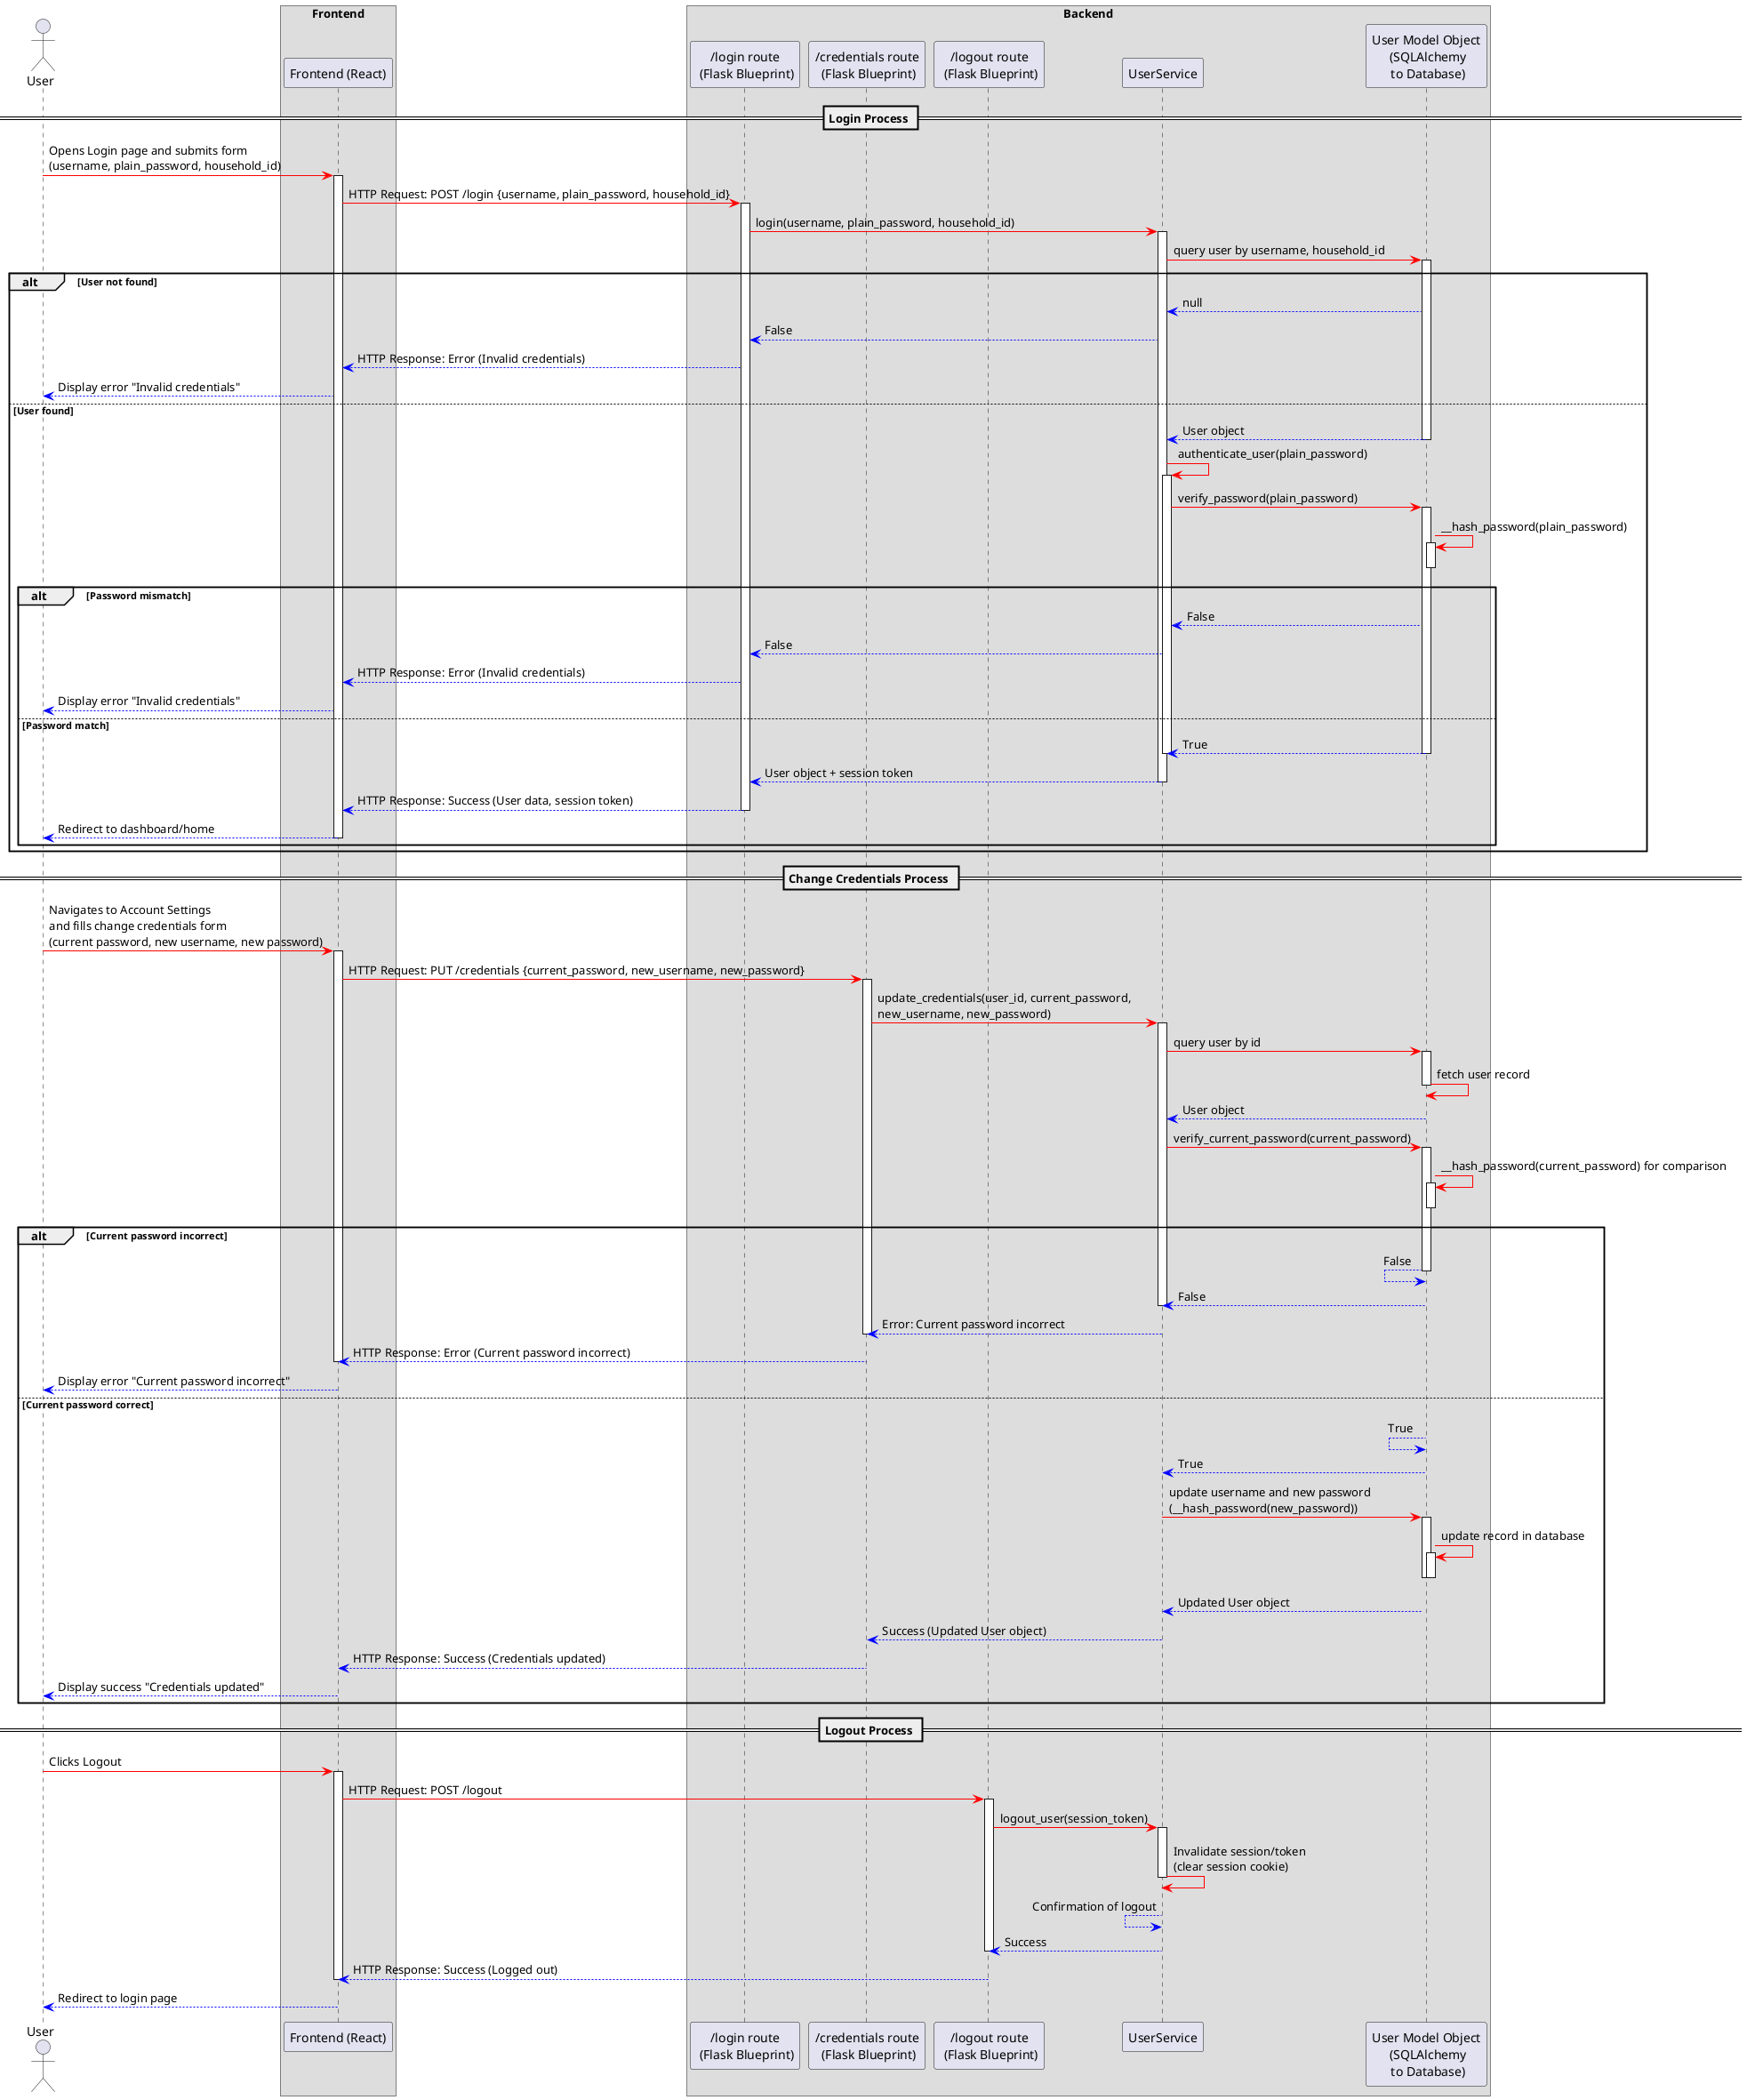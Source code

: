 @startuml

skinparam BoxPadding 20

' Actors
actor "User" as User

box Frontend
participant "Frontend (React)" as FE
endbox

box Backend
' Login Process Route
participant "/login route\n (Flask Blueprint)" as LIR
' Change Credentials Route
participant "/credentials route\n (Flask Blueprint)" as CR
' Logout Process Route
participant "/logout route\n (Flask Blueprint)" as LOR

' Services
participant "UserService" as US

' Models
participant "User Model Object\n (SQLAlchemy\n to Database)" as UM
endbox

== Login Process ==
User -[#red]> FE : Opens Login page and submits form\n(username, plain_password, household_id)
activate FE
FE -[#red]> LIR : HTTP Request: POST /login {username, plain_password, household_id}
activate LIR
LIR -[#red]> US : login(username, plain_password, household_id)
activate US
US -[#red]> UM : query user by username, household_id
activate UM
alt User not found
    US <-[#blue]- UM : null
    LIR <-[#blue]- US : False
    FE <-[#blue]- LIR : HTTP Response: Error (Invalid credentials)
    User <-[#blue]- FE : Display error "Invalid credentials"
else User found
    US <-[#blue]- UM : User object
    deactivate UM
    US -[#red]> US : authenticate_user(plain_password)
    activate US
    US -[#red]> UM : verify_password(plain_password)
    activate UM
    UM -[#red]> UM : __hash_password(plain_password)
    activate UM
    deactivate UM
    alt Password mismatch
        US <-[#blue]- UM : False
        LIR <-[#blue]- US : False
        FE <-[#blue]- LIR : HTTP Response: Error (Invalid credentials)
        User <-[#blue]- FE : Display error "Invalid credentials"
    else Password match
        US <-[#blue]- UM : True
        deactivate UM
        deactivate US
        LIR <-[#blue]- US : User object + session token
        deactivate US
        FE <-[#blue]- LIR : HTTP Response: Success (User data, session token)
        deactivate LIR
        User <-[#blue]- FE : Redirect to dashboard/home
        deactivate FE
    end
end

== Change Credentials Process ==
User -[#red]> FE : Navigates to Account Settings\nand fills change credentials form\n(current password, new username, new password)
activate FE
FE -[#red]> CR : HTTP Request: PUT /credentials {current_password, new_username, new_password}
activate CR
CR -[#red]> US : update_credentials(user_id, current_password,\nnew_username, new_password)
activate US
US -[#red]> UM : query user by id
activate UM
UM -[#red]> UM : fetch user record
deactivate UM
US <-[#blue]- UM : User object
deactivate UM
US -[#red]> UM : verify_current_password(current_password)
activate UM
UM -[#red]> UM : __hash_password(current_password) for comparison
activate UM
deactivate UM
alt Current password incorrect
    UM <-[#blue]- UM : False
    deactivate UM
    US <-[#blue]- UM : False
    deactivate US
    CR <-[#blue]- US : Error: Current password incorrect
    deactivate CR
    FE <-[#blue]- CR : HTTP Response: Error (Current password incorrect)
    deactivate FE
    User <-[#blue]- FE : Display error "Current password incorrect"
else Current password correct
    UM <-[#blue]- UM : True
    deactivate UM
    US <-[#blue]- UM : True
    US -[#red]> UM : update username and new password\n(__hash_password(new_password))
    activate UM
    UM -[#red]> UM : update record in database
    activate UM
    deactivate UM
    US <-[#blue]- UM : Updated User object
    deactivate US
    CR <-[#blue]- US : Success (Updated User object)
    deactivate CR
    FE <-[#blue]- CR : HTTP Response: Success (Credentials updated)
    deactivate FE
    User <-[#blue]- FE : Display success "Credentials updated"
end

== Logout Process ==
User -[#red]> FE : Clicks Logout
activate FE
FE -[#red]> LOR : HTTP Request: POST /logout
activate LOR
LOR -[#red]> US : logout_user(session_token)
activate US
US -[#red]> US : Invalidate session/token\n(clear session cookie)
deactivate US
US <-[#blue]- US : Confirmation of logout
deactivate US
LOR <-[#blue]- US : Success
deactivate LOR
FE <-[#blue]- LOR : HTTP Response: Success (Logged out)
deactivate FE
User <-[#blue]- FE : Redirect to login page

@enduml